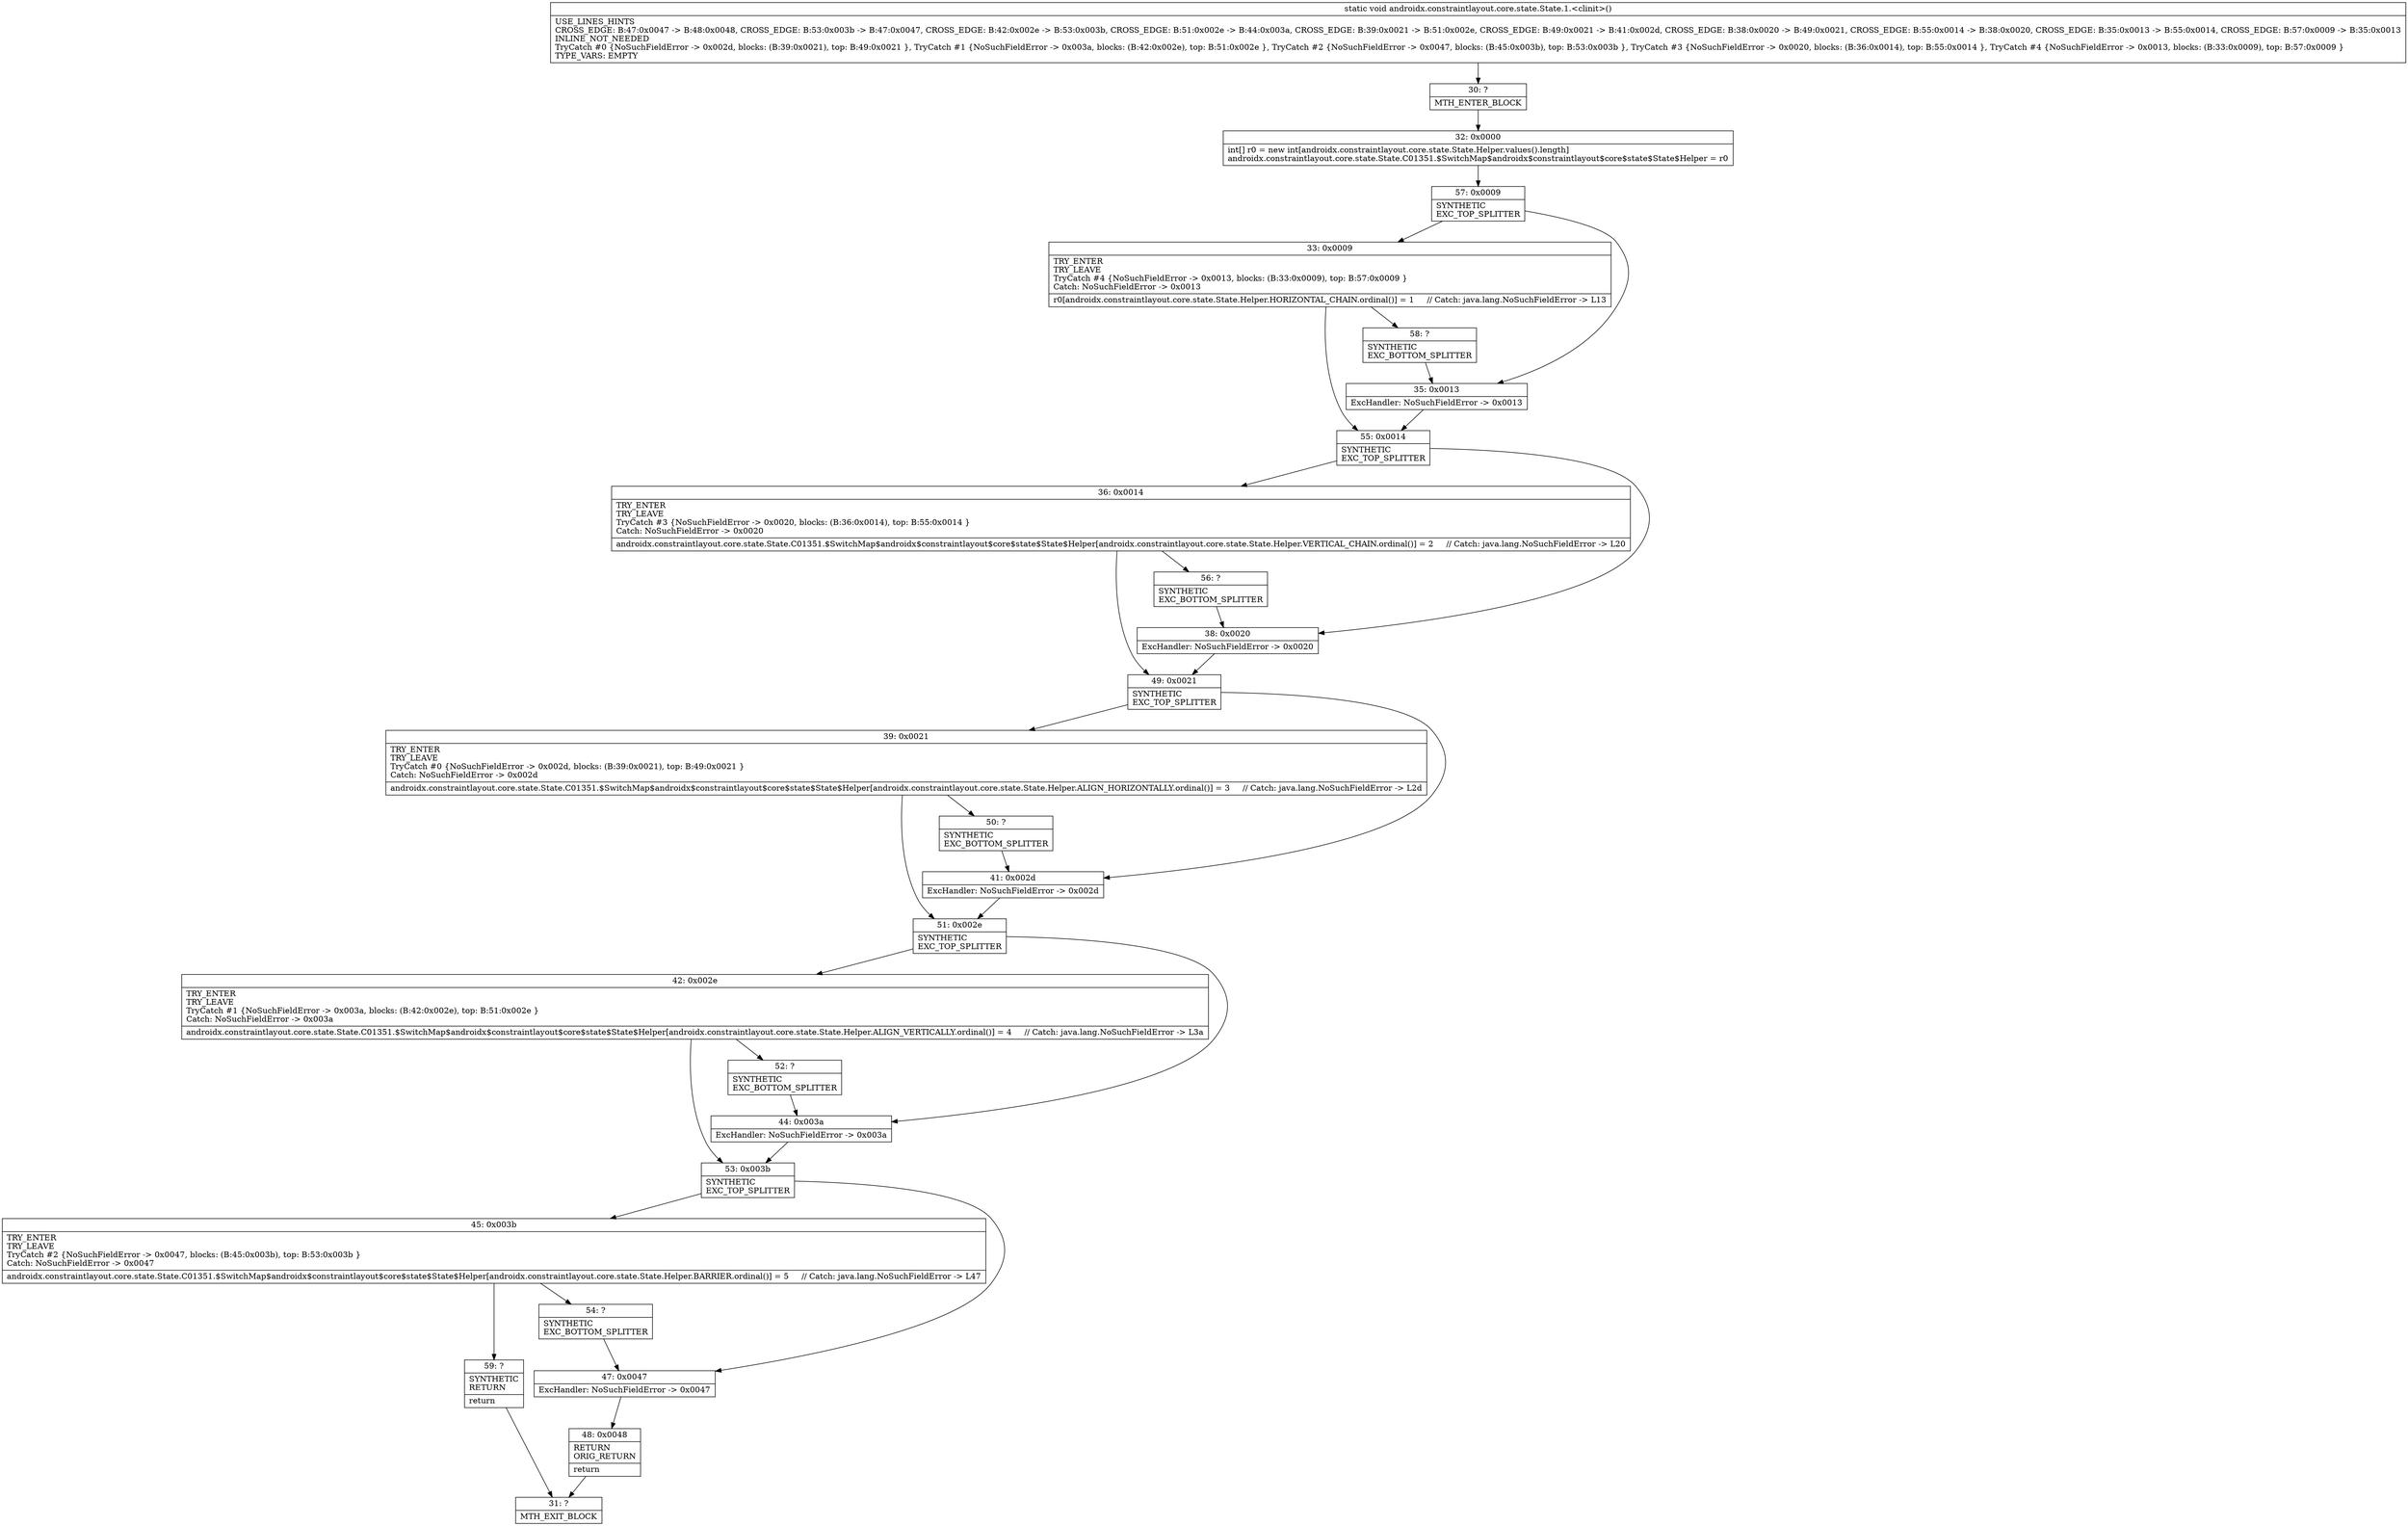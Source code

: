 digraph "CFG forandroidx.constraintlayout.core.state.State.1.\<clinit\>()V" {
Node_30 [shape=record,label="{30\:\ ?|MTH_ENTER_BLOCK\l}"];
Node_32 [shape=record,label="{32\:\ 0x0000|int[] r0 = new int[androidx.constraintlayout.core.state.State.Helper.values().length]\landroidx.constraintlayout.core.state.State.C01351.$SwitchMap$androidx$constraintlayout$core$state$State$Helper = r0\l}"];
Node_57 [shape=record,label="{57\:\ 0x0009|SYNTHETIC\lEXC_TOP_SPLITTER\l}"];
Node_33 [shape=record,label="{33\:\ 0x0009|TRY_ENTER\lTRY_LEAVE\lTryCatch #4 \{NoSuchFieldError \-\> 0x0013, blocks: (B:33:0x0009), top: B:57:0x0009 \}\lCatch: NoSuchFieldError \-\> 0x0013\l|r0[androidx.constraintlayout.core.state.State.Helper.HORIZONTAL_CHAIN.ordinal()] = 1     \/\/ Catch: java.lang.NoSuchFieldError \-\> L13\l}"];
Node_55 [shape=record,label="{55\:\ 0x0014|SYNTHETIC\lEXC_TOP_SPLITTER\l}"];
Node_36 [shape=record,label="{36\:\ 0x0014|TRY_ENTER\lTRY_LEAVE\lTryCatch #3 \{NoSuchFieldError \-\> 0x0020, blocks: (B:36:0x0014), top: B:55:0x0014 \}\lCatch: NoSuchFieldError \-\> 0x0020\l|androidx.constraintlayout.core.state.State.C01351.$SwitchMap$androidx$constraintlayout$core$state$State$Helper[androidx.constraintlayout.core.state.State.Helper.VERTICAL_CHAIN.ordinal()] = 2     \/\/ Catch: java.lang.NoSuchFieldError \-\> L20\l}"];
Node_49 [shape=record,label="{49\:\ 0x0021|SYNTHETIC\lEXC_TOP_SPLITTER\l}"];
Node_39 [shape=record,label="{39\:\ 0x0021|TRY_ENTER\lTRY_LEAVE\lTryCatch #0 \{NoSuchFieldError \-\> 0x002d, blocks: (B:39:0x0021), top: B:49:0x0021 \}\lCatch: NoSuchFieldError \-\> 0x002d\l|androidx.constraintlayout.core.state.State.C01351.$SwitchMap$androidx$constraintlayout$core$state$State$Helper[androidx.constraintlayout.core.state.State.Helper.ALIGN_HORIZONTALLY.ordinal()] = 3     \/\/ Catch: java.lang.NoSuchFieldError \-\> L2d\l}"];
Node_50 [shape=record,label="{50\:\ ?|SYNTHETIC\lEXC_BOTTOM_SPLITTER\l}"];
Node_51 [shape=record,label="{51\:\ 0x002e|SYNTHETIC\lEXC_TOP_SPLITTER\l}"];
Node_42 [shape=record,label="{42\:\ 0x002e|TRY_ENTER\lTRY_LEAVE\lTryCatch #1 \{NoSuchFieldError \-\> 0x003a, blocks: (B:42:0x002e), top: B:51:0x002e \}\lCatch: NoSuchFieldError \-\> 0x003a\l|androidx.constraintlayout.core.state.State.C01351.$SwitchMap$androidx$constraintlayout$core$state$State$Helper[androidx.constraintlayout.core.state.State.Helper.ALIGN_VERTICALLY.ordinal()] = 4     \/\/ Catch: java.lang.NoSuchFieldError \-\> L3a\l}"];
Node_52 [shape=record,label="{52\:\ ?|SYNTHETIC\lEXC_BOTTOM_SPLITTER\l}"];
Node_53 [shape=record,label="{53\:\ 0x003b|SYNTHETIC\lEXC_TOP_SPLITTER\l}"];
Node_45 [shape=record,label="{45\:\ 0x003b|TRY_ENTER\lTRY_LEAVE\lTryCatch #2 \{NoSuchFieldError \-\> 0x0047, blocks: (B:45:0x003b), top: B:53:0x003b \}\lCatch: NoSuchFieldError \-\> 0x0047\l|androidx.constraintlayout.core.state.State.C01351.$SwitchMap$androidx$constraintlayout$core$state$State$Helper[androidx.constraintlayout.core.state.State.Helper.BARRIER.ordinal()] = 5     \/\/ Catch: java.lang.NoSuchFieldError \-\> L47\l}"];
Node_54 [shape=record,label="{54\:\ ?|SYNTHETIC\lEXC_BOTTOM_SPLITTER\l}"];
Node_59 [shape=record,label="{59\:\ ?|SYNTHETIC\lRETURN\l|return\l}"];
Node_31 [shape=record,label="{31\:\ ?|MTH_EXIT_BLOCK\l}"];
Node_47 [shape=record,label="{47\:\ 0x0047|ExcHandler: NoSuchFieldError \-\> 0x0047\l}"];
Node_48 [shape=record,label="{48\:\ 0x0048|RETURN\lORIG_RETURN\l|return\l}"];
Node_44 [shape=record,label="{44\:\ 0x003a|ExcHandler: NoSuchFieldError \-\> 0x003a\l}"];
Node_41 [shape=record,label="{41\:\ 0x002d|ExcHandler: NoSuchFieldError \-\> 0x002d\l}"];
Node_56 [shape=record,label="{56\:\ ?|SYNTHETIC\lEXC_BOTTOM_SPLITTER\l}"];
Node_38 [shape=record,label="{38\:\ 0x0020|ExcHandler: NoSuchFieldError \-\> 0x0020\l}"];
Node_58 [shape=record,label="{58\:\ ?|SYNTHETIC\lEXC_BOTTOM_SPLITTER\l}"];
Node_35 [shape=record,label="{35\:\ 0x0013|ExcHandler: NoSuchFieldError \-\> 0x0013\l}"];
MethodNode[shape=record,label="{static void androidx.constraintlayout.core.state.State.1.\<clinit\>()  | USE_LINES_HINTS\lCROSS_EDGE: B:47:0x0047 \-\> B:48:0x0048, CROSS_EDGE: B:53:0x003b \-\> B:47:0x0047, CROSS_EDGE: B:42:0x002e \-\> B:53:0x003b, CROSS_EDGE: B:51:0x002e \-\> B:44:0x003a, CROSS_EDGE: B:39:0x0021 \-\> B:51:0x002e, CROSS_EDGE: B:49:0x0021 \-\> B:41:0x002d, CROSS_EDGE: B:38:0x0020 \-\> B:49:0x0021, CROSS_EDGE: B:55:0x0014 \-\> B:38:0x0020, CROSS_EDGE: B:35:0x0013 \-\> B:55:0x0014, CROSS_EDGE: B:57:0x0009 \-\> B:35:0x0013\lINLINE_NOT_NEEDED\lTryCatch #0 \{NoSuchFieldError \-\> 0x002d, blocks: (B:39:0x0021), top: B:49:0x0021 \}, TryCatch #1 \{NoSuchFieldError \-\> 0x003a, blocks: (B:42:0x002e), top: B:51:0x002e \}, TryCatch #2 \{NoSuchFieldError \-\> 0x0047, blocks: (B:45:0x003b), top: B:53:0x003b \}, TryCatch #3 \{NoSuchFieldError \-\> 0x0020, blocks: (B:36:0x0014), top: B:55:0x0014 \}, TryCatch #4 \{NoSuchFieldError \-\> 0x0013, blocks: (B:33:0x0009), top: B:57:0x0009 \}\lTYPE_VARS: EMPTY\l}"];
MethodNode -> Node_30;Node_30 -> Node_32;
Node_32 -> Node_57;
Node_57 -> Node_33;
Node_57 -> Node_35;
Node_33 -> Node_55;
Node_33 -> Node_58;
Node_55 -> Node_36;
Node_55 -> Node_38;
Node_36 -> Node_49;
Node_36 -> Node_56;
Node_49 -> Node_39;
Node_49 -> Node_41;
Node_39 -> Node_50;
Node_39 -> Node_51;
Node_50 -> Node_41;
Node_51 -> Node_42;
Node_51 -> Node_44;
Node_42 -> Node_52;
Node_42 -> Node_53;
Node_52 -> Node_44;
Node_53 -> Node_45;
Node_53 -> Node_47;
Node_45 -> Node_54;
Node_45 -> Node_59;
Node_54 -> Node_47;
Node_59 -> Node_31;
Node_47 -> Node_48;
Node_48 -> Node_31;
Node_44 -> Node_53;
Node_41 -> Node_51;
Node_56 -> Node_38;
Node_38 -> Node_49;
Node_58 -> Node_35;
Node_35 -> Node_55;
}

